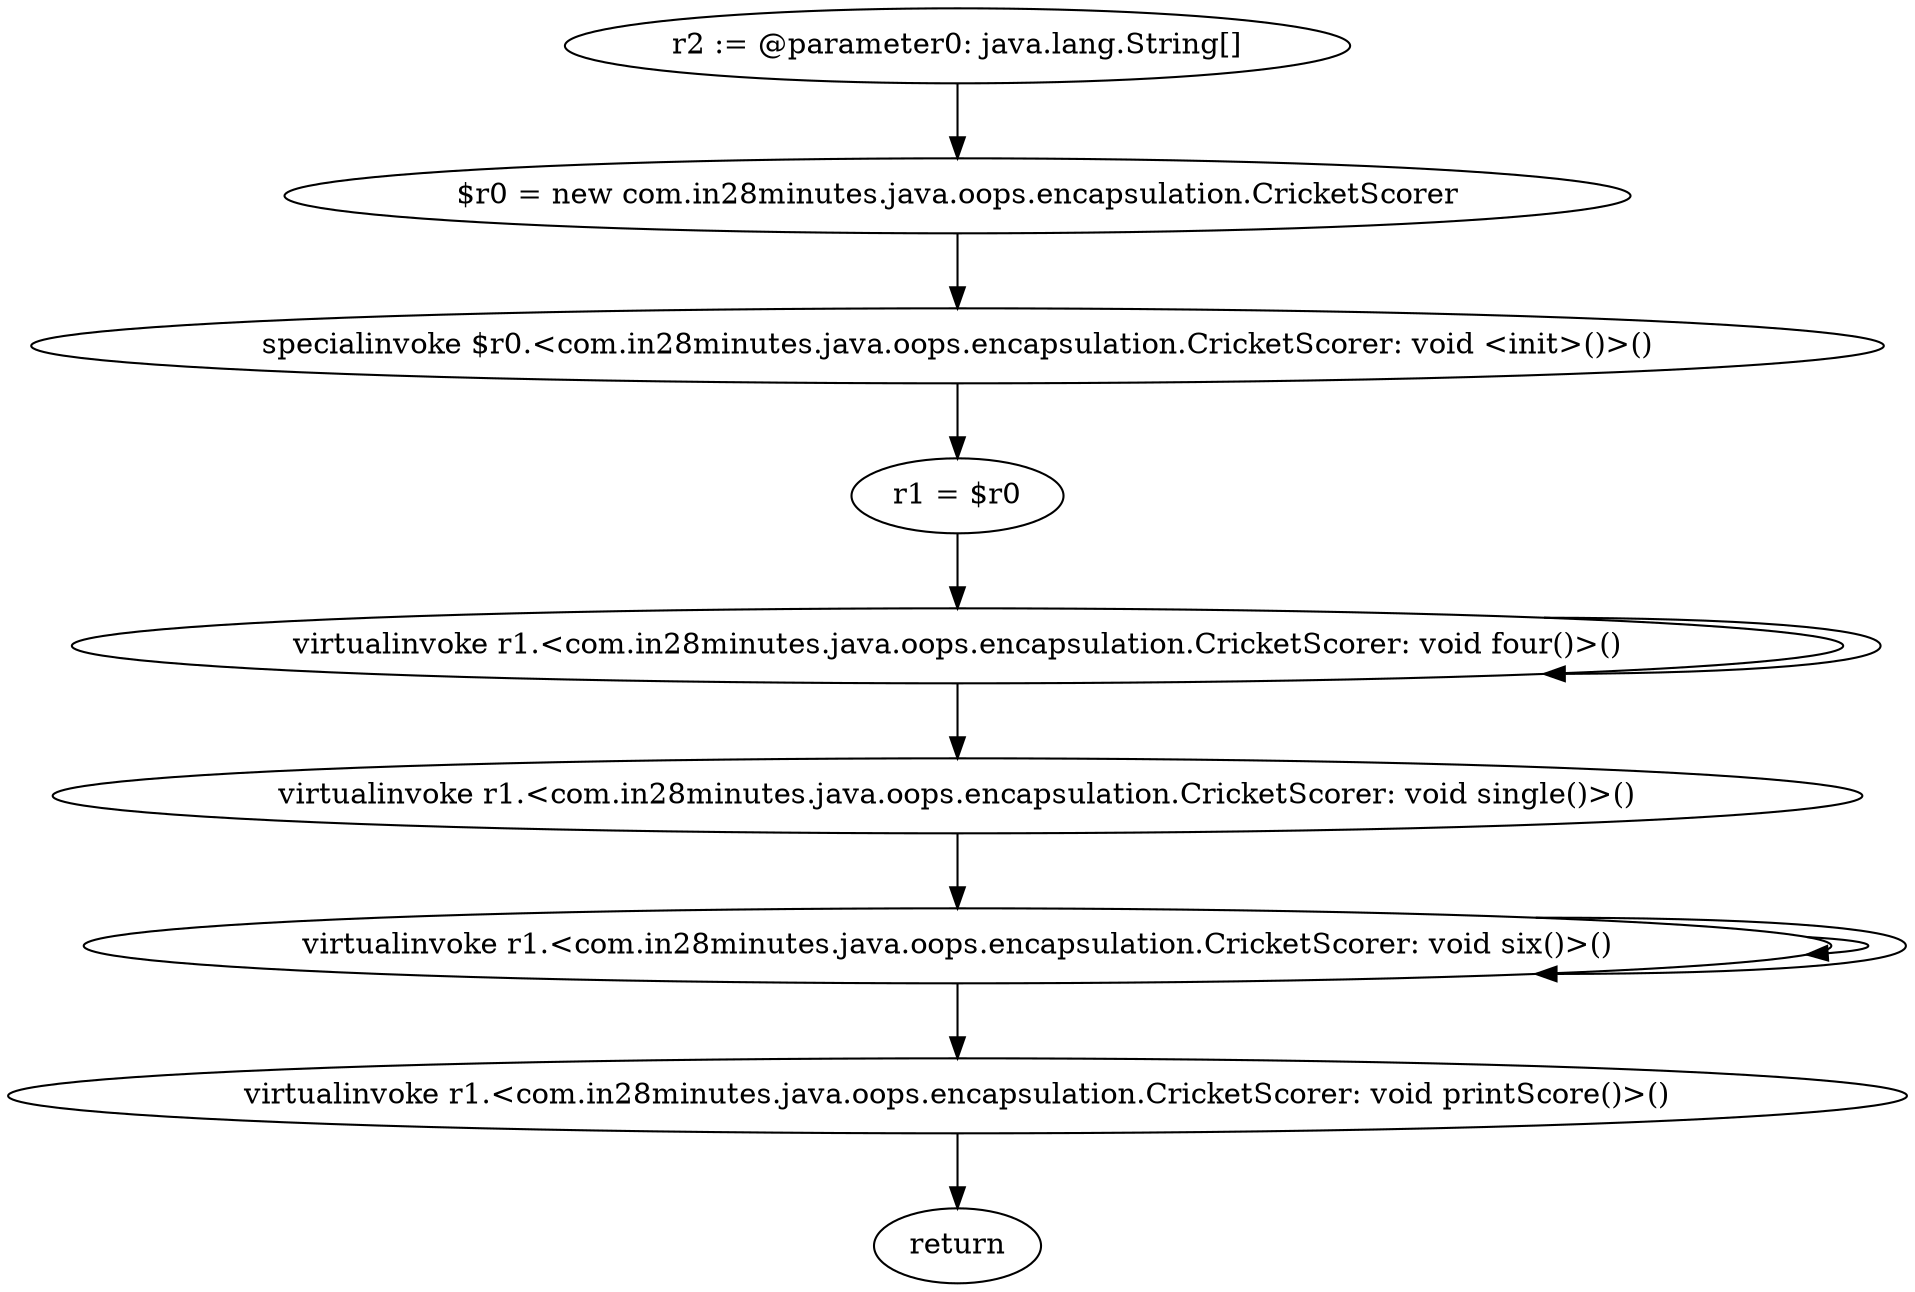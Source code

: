 digraph "unitGraph" {
    "r2 := @parameter0: java.lang.String[]"
    "$r0 = new com.in28minutes.java.oops.encapsulation.CricketScorer"
    "specialinvoke $r0.<com.in28minutes.java.oops.encapsulation.CricketScorer: void <init>()>()"
    "r1 = $r0"
    "virtualinvoke r1.<com.in28minutes.java.oops.encapsulation.CricketScorer: void four()>()"
    "virtualinvoke r1.<com.in28minutes.java.oops.encapsulation.CricketScorer: void single()>()"
    "virtualinvoke r1.<com.in28minutes.java.oops.encapsulation.CricketScorer: void six()>()"
    "virtualinvoke r1.<com.in28minutes.java.oops.encapsulation.CricketScorer: void printScore()>()"
    "return"
    "r2 := @parameter0: java.lang.String[]"->"$r0 = new com.in28minutes.java.oops.encapsulation.CricketScorer";
    "$r0 = new com.in28minutes.java.oops.encapsulation.CricketScorer"->"specialinvoke $r0.<com.in28minutes.java.oops.encapsulation.CricketScorer: void <init>()>()";
    "specialinvoke $r0.<com.in28minutes.java.oops.encapsulation.CricketScorer: void <init>()>()"->"r1 = $r0";
    "r1 = $r0"->"virtualinvoke r1.<com.in28minutes.java.oops.encapsulation.CricketScorer: void four()>()";
    "virtualinvoke r1.<com.in28minutes.java.oops.encapsulation.CricketScorer: void four()>()"->"virtualinvoke r1.<com.in28minutes.java.oops.encapsulation.CricketScorer: void four()>()";
    "virtualinvoke r1.<com.in28minutes.java.oops.encapsulation.CricketScorer: void four()>()"->"virtualinvoke r1.<com.in28minutes.java.oops.encapsulation.CricketScorer: void single()>()";
    "virtualinvoke r1.<com.in28minutes.java.oops.encapsulation.CricketScorer: void single()>()"->"virtualinvoke r1.<com.in28minutes.java.oops.encapsulation.CricketScorer: void six()>()";
    "virtualinvoke r1.<com.in28minutes.java.oops.encapsulation.CricketScorer: void six()>()"->"virtualinvoke r1.<com.in28minutes.java.oops.encapsulation.CricketScorer: void six()>()";
    "virtualinvoke r1.<com.in28minutes.java.oops.encapsulation.CricketScorer: void six()>()"->"virtualinvoke r1.<com.in28minutes.java.oops.encapsulation.CricketScorer: void six()>()";
    "virtualinvoke r1.<com.in28minutes.java.oops.encapsulation.CricketScorer: void six()>()"->"virtualinvoke r1.<com.in28minutes.java.oops.encapsulation.CricketScorer: void printScore()>()";
    "virtualinvoke r1.<com.in28minutes.java.oops.encapsulation.CricketScorer: void printScore()>()"->"return";
}
